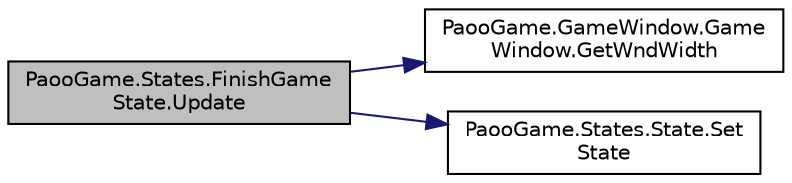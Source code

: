 digraph "PaooGame.States.FinishGameState.Update"
{
 // INTERACTIVE_SVG=YES
 // LATEX_PDF_SIZE
  edge [fontname="Helvetica",fontsize="10",labelfontname="Helvetica",labelfontsize="10"];
  node [fontname="Helvetica",fontsize="10",shape=record];
  rankdir="LR";
  Node1 [label="PaooGame.States.FinishGame\lState.Update",height=0.2,width=0.4,color="black", fillcolor="grey75", style="filled", fontcolor="black",tooltip="Actualizeaza starea de castigare a jocului."];
  Node1 -> Node2 [color="midnightblue",fontsize="10",style="solid",fontname="Helvetica"];
  Node2 [label="PaooGame.GameWindow.Game\lWindow.GetWndWidth",height=0.2,width=0.4,color="black", fillcolor="white", style="filled",URL="$class_paoo_game_1_1_game_window_1_1_game_window.html#a39360a42d4d8c24c2ebec8b3d03f2352",tooltip="Returneaza latimea ferestrei."];
  Node1 -> Node3 [color="midnightblue",fontsize="10",style="solid",fontname="Helvetica"];
  Node3 [label="PaooGame.States.State.Set\lState",height=0.2,width=0.4,color="black", fillcolor="white", style="filled",URL="$class_paoo_game_1_1_states_1_1_state.html#a9219295fa9fb713e7fa21fe052d80591",tooltip="se va modifica valoarea lui currentState in timpul joclui."];
}
